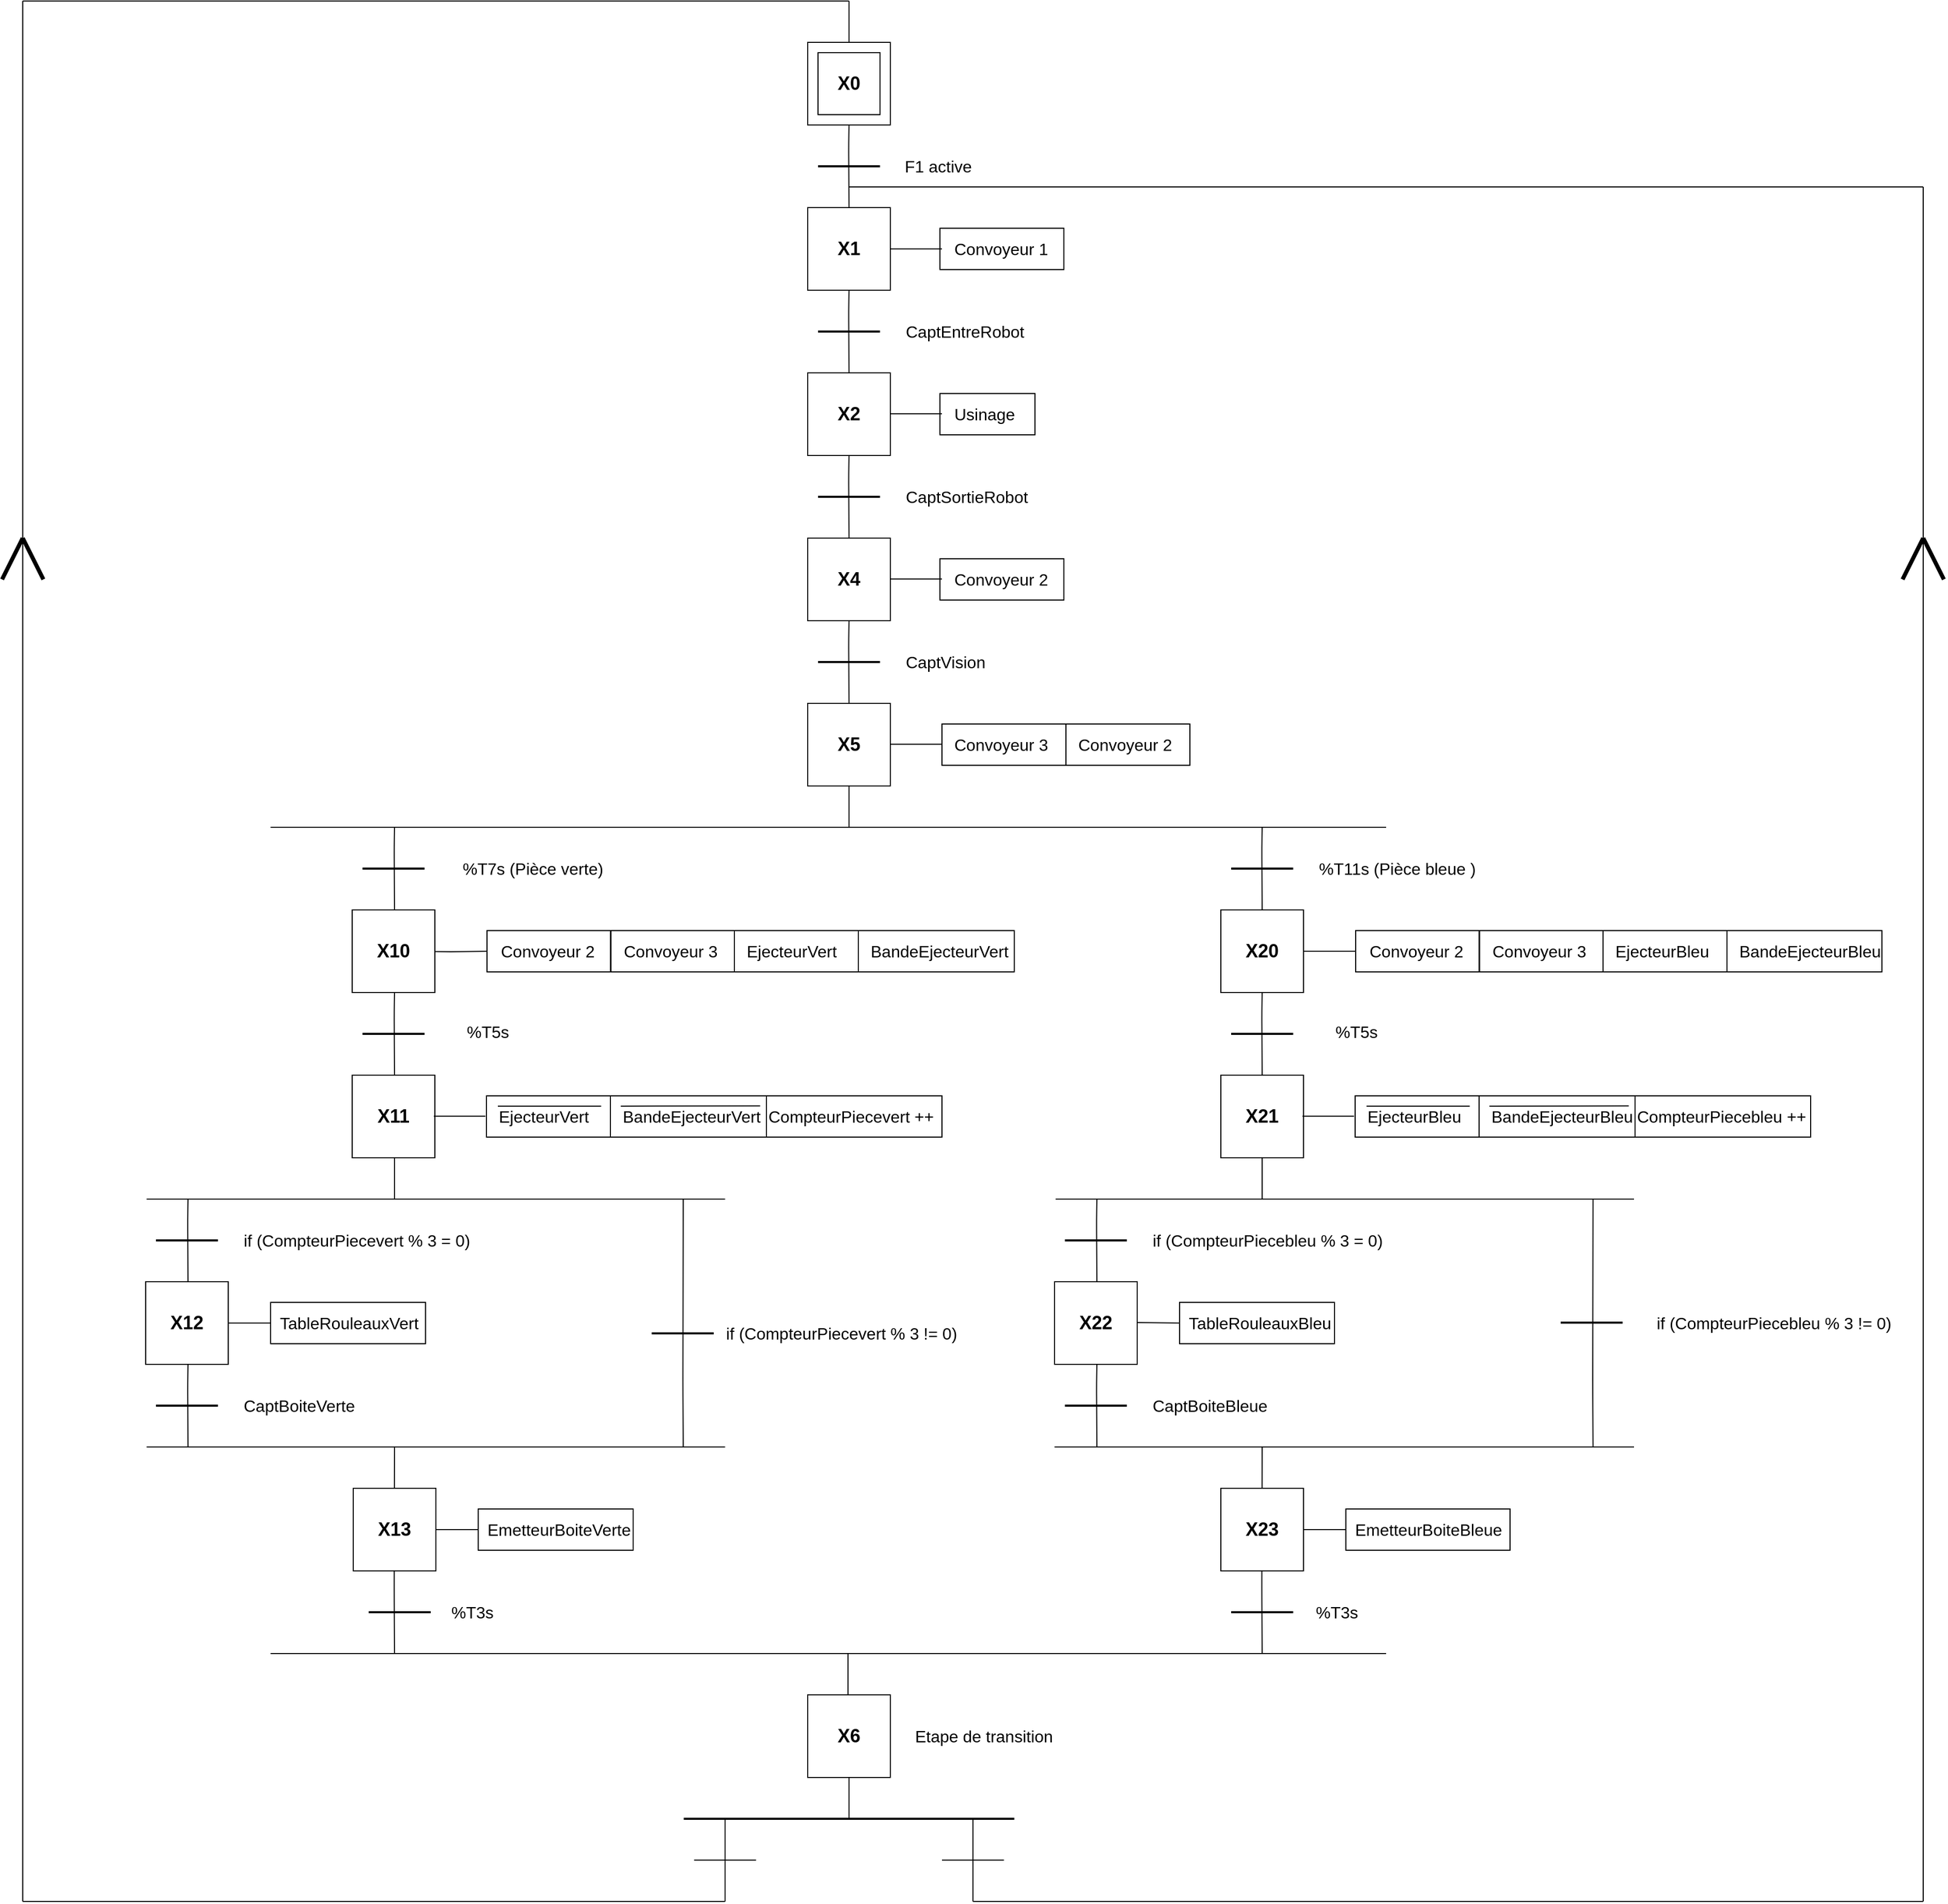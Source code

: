 <mxfile version="12.9.14" type="github">
  <diagram id="Fqww_011EZnbAC1PvDVR" name="Page-1">
    <mxGraphModel dx="4287" dy="2832" grid="1" gridSize="10" guides="1" tooltips="1" connect="1" arrows="1" fold="1" page="1" pageScale="1" pageWidth="827" pageHeight="1169" math="0" shadow="0">
      <root>
        <object label="" id="0">
          <mxCell />
        </object>
        <mxCell id="1" parent="0" />
        <mxCell id="l0feJrEmPDSzG2131Ykb-13" value="" style="edgeStyle=orthogonalEdgeStyle;rounded=0;orthogonalLoop=1;jettySize=auto;html=1;" parent="1" target="pG-HJHoj7xEh51rD5Gyk-65" edge="1">
          <mxGeometry relative="1" as="geometry">
            <mxPoint x="10" y="-40" as="sourcePoint" />
          </mxGeometry>
        </mxCell>
        <mxCell id="uFdm-P2WvE3M775zOYVF-7" value="" style="rounded=0;whiteSpace=wrap;html=1;fillColor=none;gradientColor=none;" parent="1" vertex="1">
          <mxGeometry x="129.0" y="-60" width="120" height="40" as="geometry" />
        </mxCell>
        <mxCell id="pG-HJHoj7xEh51rD5Gyk-8" value="" style="group" parent="1" vertex="1" connectable="0">
          <mxGeometry x="320" y="-920" width="80" height="80" as="geometry" />
        </mxCell>
        <mxCell id="pG-HJHoj7xEh51rD5Gyk-7" value="" style="whiteSpace=wrap;html=1;aspect=fixed;" parent="pG-HJHoj7xEh51rD5Gyk-8" vertex="1">
          <mxGeometry width="80" height="80" as="geometry" />
        </mxCell>
        <mxCell id="pG-HJHoj7xEh51rD5Gyk-1" value="" style="whiteSpace=wrap;html=1;aspect=fixed;" parent="pG-HJHoj7xEh51rD5Gyk-8" vertex="1">
          <mxGeometry x="10" y="10" width="60" height="60" as="geometry" />
        </mxCell>
        <mxCell id="pG-HJHoj7xEh51rD5Gyk-20" value="&lt;font size=&quot;1&quot;&gt;&lt;b style=&quot;font-size: 18px&quot;&gt;X0&lt;/b&gt;&lt;/font&gt;" style="text;html=1;strokeColor=none;fillColor=none;align=center;verticalAlign=middle;whiteSpace=wrap;rounded=0;" parent="pG-HJHoj7xEh51rD5Gyk-8" vertex="1">
          <mxGeometry x="20" y="30" width="40" height="20" as="geometry" />
        </mxCell>
        <mxCell id="pG-HJHoj7xEh51rD5Gyk-9" value="" style="endArrow=none;html=1;entryX=0.5;entryY=1;entryDx=0;entryDy=0;exitX=0.5;exitY=0;exitDx=0;exitDy=0;" parent="1" source="pG-HJHoj7xEh51rD5Gyk-10" target="pG-HJHoj7xEh51rD5Gyk-7" edge="1">
          <mxGeometry width="50" height="50" relative="1" as="geometry">
            <mxPoint x="360" y="-800" as="sourcePoint" />
            <mxPoint x="359.66" y="-840" as="targetPoint" />
            <Array as="points">
              <mxPoint x="359.66" y="-820" />
            </Array>
          </mxGeometry>
        </mxCell>
        <mxCell id="pG-HJHoj7xEh51rD5Gyk-10" value="" style="whiteSpace=wrap;html=1;aspect=fixed;" parent="1" vertex="1">
          <mxGeometry x="320.0" y="-760" width="80" height="80" as="geometry" />
        </mxCell>
        <mxCell id="pG-HJHoj7xEh51rD5Gyk-11" value="" style="endArrow=none;html=1;strokeWidth=2;" parent="1" edge="1">
          <mxGeometry width="50" height="50" relative="1" as="geometry">
            <mxPoint x="330" y="-800" as="sourcePoint" />
            <mxPoint x="390" y="-800" as="targetPoint" />
          </mxGeometry>
        </mxCell>
        <mxCell id="pG-HJHoj7xEh51rD5Gyk-12" value="" style="endArrow=none;html=1;entryX=0.5;entryY=1;entryDx=0;entryDy=0;exitX=0.5;exitY=0;exitDx=0;exitDy=0;" parent="1" source="pG-HJHoj7xEh51rD5Gyk-13" edge="1">
          <mxGeometry width="50" height="50" relative="1" as="geometry">
            <mxPoint x="360" y="-640" as="sourcePoint" />
            <mxPoint x="360" y="-680" as="targetPoint" />
            <Array as="points">
              <mxPoint x="359.66" y="-660" />
            </Array>
          </mxGeometry>
        </mxCell>
        <mxCell id="pG-HJHoj7xEh51rD5Gyk-13" value="" style="whiteSpace=wrap;html=1;aspect=fixed;" parent="1" vertex="1">
          <mxGeometry x="320.0" y="-600" width="80" height="80" as="geometry" />
        </mxCell>
        <mxCell id="pG-HJHoj7xEh51rD5Gyk-14" value="" style="endArrow=none;html=1;strokeWidth=2;" parent="1" edge="1">
          <mxGeometry width="50" height="50" relative="1" as="geometry">
            <mxPoint x="330" y="-640" as="sourcePoint" />
            <mxPoint x="390" y="-640" as="targetPoint" />
          </mxGeometry>
        </mxCell>
        <mxCell id="pG-HJHoj7xEh51rD5Gyk-19" value="&lt;font style=&quot;font-size: 16px&quot;&gt;F1 active&lt;/font&gt;" style="text;html=1;strokeColor=none;fillColor=none;align=left;verticalAlign=middle;whiteSpace=wrap;rounded=0;" parent="1" vertex="1">
          <mxGeometry x="412" y="-810" width="148" height="20" as="geometry" />
        </mxCell>
        <mxCell id="pG-HJHoj7xEh51rD5Gyk-21" value="&lt;font size=&quot;1&quot;&gt;&lt;b style=&quot;font-size: 18px&quot;&gt;X1&lt;/b&gt;&lt;/font&gt;" style="text;html=1;strokeColor=none;fillColor=none;align=center;verticalAlign=middle;whiteSpace=wrap;rounded=0;" parent="1" vertex="1">
          <mxGeometry x="340" y="-730" width="40" height="20" as="geometry" />
        </mxCell>
        <mxCell id="pG-HJHoj7xEh51rD5Gyk-22" value="&lt;font size=&quot;1&quot;&gt;&lt;b style=&quot;font-size: 18px&quot;&gt;X2&lt;/b&gt;&lt;/font&gt;" style="text;html=1;strokeColor=none;fillColor=none;align=center;verticalAlign=middle;whiteSpace=wrap;rounded=0;" parent="1" vertex="1">
          <mxGeometry x="340" y="-570" width="40" height="20" as="geometry" />
        </mxCell>
        <mxCell id="pG-HJHoj7xEh51rD5Gyk-28" value="" style="endArrow=none;html=1;strokeWidth=1;exitX=0.5;exitY=0;exitDx=0;exitDy=0;" parent="1" source="pG-HJHoj7xEh51rD5Gyk-7" edge="1">
          <mxGeometry width="50" height="50" relative="1" as="geometry">
            <mxPoint x="362" y="-930" as="sourcePoint" />
            <mxPoint x="360" y="-960" as="targetPoint" />
          </mxGeometry>
        </mxCell>
        <mxCell id="pG-HJHoj7xEh51rD5Gyk-30" value="" style="endArrow=none;html=1;strokeWidth=1;" parent="1" edge="1">
          <mxGeometry width="50" height="50" relative="1" as="geometry">
            <mxPoint x="-440" y="-960" as="sourcePoint" />
            <mxPoint x="360" y="-960" as="targetPoint" />
          </mxGeometry>
        </mxCell>
        <mxCell id="pG-HJHoj7xEh51rD5Gyk-32" value="&lt;font style=&quot;font-size: 16px&quot;&gt;Convoyeur 1&lt;/font&gt;" style="text;html=1;strokeColor=none;fillColor=none;align=left;verticalAlign=middle;whiteSpace=wrap;rounded=0;" parent="1" vertex="1">
          <mxGeometry x="460" y="-730" width="236" height="20" as="geometry" />
        </mxCell>
        <mxCell id="pG-HJHoj7xEh51rD5Gyk-33" value="" style="endArrow=none;html=1;strokeWidth=1;" parent="1" edge="1">
          <mxGeometry width="50" height="50" relative="1" as="geometry">
            <mxPoint x="400" y="-720" as="sourcePoint" />
            <mxPoint x="450" y="-720" as="targetPoint" />
          </mxGeometry>
        </mxCell>
        <mxCell id="pG-HJHoj7xEh51rD5Gyk-35" value="&lt;font style=&quot;font-size: 16px&quot;&gt;CaptEntreRobot&lt;br&gt;&lt;/font&gt;" style="text;html=1;strokeColor=none;fillColor=none;align=left;verticalAlign=middle;whiteSpace=wrap;rounded=0;" parent="1" vertex="1">
          <mxGeometry x="413" y="-650" width="236" height="20" as="geometry" />
        </mxCell>
        <mxCell id="pG-HJHoj7xEh51rD5Gyk-36" value="" style="endArrow=none;html=1;strokeWidth=1;" parent="1" edge="1">
          <mxGeometry width="50" height="50" relative="1" as="geometry">
            <mxPoint x="400" y="-560.34" as="sourcePoint" />
            <mxPoint x="450" y="-560.34" as="targetPoint" />
          </mxGeometry>
        </mxCell>
        <mxCell id="pG-HJHoj7xEh51rD5Gyk-37" value="&lt;font style=&quot;font-size: 16px&quot;&gt;Usinage&lt;/font&gt;" style="text;html=1;strokeColor=none;fillColor=none;align=left;verticalAlign=middle;whiteSpace=wrap;rounded=0;" parent="1" vertex="1">
          <mxGeometry x="460" y="-570" width="80" height="20" as="geometry" />
        </mxCell>
        <mxCell id="pG-HJHoj7xEh51rD5Gyk-39" value="" style="endArrow=none;html=1;entryX=0.5;entryY=1;entryDx=0;entryDy=0;exitX=0.5;exitY=0;exitDx=0;exitDy=0;" parent="1" source="pG-HJHoj7xEh51rD5Gyk-40" edge="1">
          <mxGeometry width="50" height="50" relative="1" as="geometry">
            <mxPoint x="360" y="-480" as="sourcePoint" />
            <mxPoint x="360" y="-520.0" as="targetPoint" />
            <Array as="points">
              <mxPoint x="359.66" y="-500" />
            </Array>
          </mxGeometry>
        </mxCell>
        <mxCell id="pG-HJHoj7xEh51rD5Gyk-40" value="" style="whiteSpace=wrap;html=1;aspect=fixed;" parent="1" vertex="1">
          <mxGeometry x="320.0" y="-440" width="80" height="80" as="geometry" />
        </mxCell>
        <mxCell id="pG-HJHoj7xEh51rD5Gyk-41" value="" style="endArrow=none;html=1;strokeWidth=2;" parent="1" edge="1">
          <mxGeometry width="50" height="50" relative="1" as="geometry">
            <mxPoint x="330" y="-480.0" as="sourcePoint" />
            <mxPoint x="390" y="-480.0" as="targetPoint" />
          </mxGeometry>
        </mxCell>
        <mxCell id="pG-HJHoj7xEh51rD5Gyk-42" value="&lt;font size=&quot;1&quot;&gt;&lt;b style=&quot;font-size: 18px&quot;&gt;X4&lt;/b&gt;&lt;/font&gt;" style="text;html=1;strokeColor=none;fillColor=none;align=center;verticalAlign=middle;whiteSpace=wrap;rounded=0;" parent="1" vertex="1">
          <mxGeometry x="340" y="-410" width="40" height="20" as="geometry" />
        </mxCell>
        <mxCell id="pG-HJHoj7xEh51rD5Gyk-43" value="&lt;font style=&quot;font-size: 16px&quot;&gt;CaptSortieRobot&lt;br&gt;&lt;/font&gt;" style="text;html=1;strokeColor=none;fillColor=none;align=left;verticalAlign=middle;whiteSpace=wrap;rounded=0;" parent="1" vertex="1">
          <mxGeometry x="413" y="-490" width="236" height="20" as="geometry" />
        </mxCell>
        <mxCell id="pG-HJHoj7xEh51rD5Gyk-44" value="" style="endArrow=none;html=1;strokeWidth=1;" parent="1" edge="1">
          <mxGeometry width="50" height="50" relative="1" as="geometry">
            <mxPoint x="400" y="-400.34" as="sourcePoint" />
            <mxPoint x="450" y="-400.34" as="targetPoint" />
          </mxGeometry>
        </mxCell>
        <mxCell id="pG-HJHoj7xEh51rD5Gyk-45" value="&lt;font style=&quot;font-size: 16px&quot;&gt;Convoyeur 2&lt;/font&gt;" style="text;html=1;strokeColor=none;fillColor=none;align=left;verticalAlign=middle;whiteSpace=wrap;rounded=0;" parent="1" vertex="1">
          <mxGeometry x="460" y="-410" width="110" height="20" as="geometry" />
        </mxCell>
        <mxCell id="pG-HJHoj7xEh51rD5Gyk-56" value="" style="endArrow=none;html=1;strokeWidth=1;entryX=0.5;entryY=1;entryDx=0;entryDy=0;" parent="1" target="pG-HJHoj7xEh51rD5Gyk-47" edge="1">
          <mxGeometry width="50" height="50" relative="1" as="geometry">
            <mxPoint x="360" y="-160" as="sourcePoint" />
            <mxPoint x="370" y="-180" as="targetPoint" />
          </mxGeometry>
        </mxCell>
        <mxCell id="pG-HJHoj7xEh51rD5Gyk-58" value="" style="endArrow=none;html=1;strokeWidth=1;" parent="1" edge="1">
          <mxGeometry width="50" height="50" relative="1" as="geometry">
            <mxPoint x="-200" y="-160" as="sourcePoint" />
            <mxPoint x="880" y="-160" as="targetPoint" />
          </mxGeometry>
        </mxCell>
        <mxCell id="pG-HJHoj7xEh51rD5Gyk-59" value="" style="endArrow=none;html=1;entryX=0.5;entryY=1;entryDx=0;entryDy=0;exitX=0.5;exitY=0;exitDx=0;exitDy=0;" parent="1" edge="1">
          <mxGeometry width="50" height="50" relative="1" as="geometry">
            <mxPoint x="-80" y="-80" as="sourcePoint" />
            <mxPoint x="-80" y="-160" as="targetPoint" />
            <Array as="points">
              <mxPoint x="-80.34" y="-140" />
            </Array>
          </mxGeometry>
        </mxCell>
        <mxCell id="pG-HJHoj7xEh51rD5Gyk-60" value="" style="whiteSpace=wrap;html=1;aspect=fixed;" parent="1" vertex="1">
          <mxGeometry x="-121.0" y="-80" width="80" height="80" as="geometry" />
        </mxCell>
        <mxCell id="pG-HJHoj7xEh51rD5Gyk-61" value="" style="endArrow=none;html=1;strokeWidth=2;" parent="1" edge="1">
          <mxGeometry width="50" height="50" relative="1" as="geometry">
            <mxPoint x="-111" y="-120" as="sourcePoint" />
            <mxPoint x="-51" y="-120" as="targetPoint" />
          </mxGeometry>
        </mxCell>
        <mxCell id="pG-HJHoj7xEh51rD5Gyk-62" value="" style="endArrow=none;html=1;entryX=0.5;entryY=1;entryDx=0;entryDy=0;exitX=0.5;exitY=0;exitDx=0;exitDy=0;" parent="1" edge="1">
          <mxGeometry width="50" height="50" relative="1" as="geometry">
            <mxPoint x="-80" y="80" as="sourcePoint" />
            <mxPoint x="-80" as="targetPoint" />
            <Array as="points">
              <mxPoint x="-80.34" y="20" />
            </Array>
          </mxGeometry>
        </mxCell>
        <mxCell id="pG-HJHoj7xEh51rD5Gyk-63" value="" style="whiteSpace=wrap;html=1;aspect=fixed;" parent="1" vertex="1">
          <mxGeometry x="-121.0" y="80" width="80" height="80" as="geometry" />
        </mxCell>
        <mxCell id="pG-HJHoj7xEh51rD5Gyk-64" value="" style="endArrow=none;html=1;strokeWidth=2;" parent="1" edge="1">
          <mxGeometry width="50" height="50" relative="1" as="geometry">
            <mxPoint x="-111" y="40" as="sourcePoint" />
            <mxPoint x="-51" y="40" as="targetPoint" />
          </mxGeometry>
        </mxCell>
        <mxCell id="pG-HJHoj7xEh51rD5Gyk-65" value="&lt;font size=&quot;1&quot;&gt;&lt;b style=&quot;font-size: 18px&quot;&gt;X10&lt;/b&gt;&lt;/font&gt;" style="text;html=1;strokeColor=none;fillColor=none;align=center;verticalAlign=middle;whiteSpace=wrap;rounded=0;" parent="1" vertex="1">
          <mxGeometry x="-101" y="-50" width="40" height="20" as="geometry" />
        </mxCell>
        <mxCell id="pG-HJHoj7xEh51rD5Gyk-66" value="&lt;font size=&quot;1&quot;&gt;&lt;b style=&quot;font-size: 18px&quot;&gt;X11&lt;/b&gt;&lt;/font&gt;" style="text;html=1;strokeColor=none;fillColor=none;align=center;verticalAlign=middle;whiteSpace=wrap;rounded=0;" parent="1" vertex="1">
          <mxGeometry x="-101" y="110" width="40" height="20" as="geometry" />
        </mxCell>
        <mxCell id="pG-HJHoj7xEh51rD5Gyk-67" value="&lt;span style=&quot;font-size: 16px&quot;&gt;%T7s (Pièce verte)&lt;/span&gt;" style="text;html=1;strokeColor=none;fillColor=none;align=left;verticalAlign=middle;whiteSpace=wrap;rounded=0;" parent="1" vertex="1">
          <mxGeometry x="-16" y="-130" width="205" height="20" as="geometry" />
        </mxCell>
        <mxCell id="pG-HJHoj7xEh51rD5Gyk-70" value="" style="endArrow=none;html=1;entryX=0.5;entryY=1;entryDx=0;entryDy=0;exitX=0.5;exitY=0;exitDx=0;exitDy=0;" parent="1" source="pG-HJHoj7xEh51rD5Gyk-71" edge="1">
          <mxGeometry width="50" height="50" relative="1" as="geometry">
            <mxPoint x="760" y="-120" as="sourcePoint" />
            <mxPoint x="760" y="-160" as="targetPoint" />
            <Array as="points">
              <mxPoint x="759.66" y="-140" />
            </Array>
          </mxGeometry>
        </mxCell>
        <mxCell id="pG-HJHoj7xEh51rD5Gyk-71" value="" style="whiteSpace=wrap;html=1;aspect=fixed;" parent="1" vertex="1">
          <mxGeometry x="720.0" y="-80" width="80" height="80" as="geometry" />
        </mxCell>
        <mxCell id="pG-HJHoj7xEh51rD5Gyk-72" value="" style="endArrow=none;html=1;strokeWidth=2;" parent="1" edge="1">
          <mxGeometry width="50" height="50" relative="1" as="geometry">
            <mxPoint x="730" y="-120" as="sourcePoint" />
            <mxPoint x="790" y="-120" as="targetPoint" />
          </mxGeometry>
        </mxCell>
        <mxCell id="pG-HJHoj7xEh51rD5Gyk-73" value="" style="endArrow=none;html=1;entryX=0.5;entryY=1;entryDx=0;entryDy=0;exitX=0.5;exitY=0;exitDx=0;exitDy=0;" parent="1" source="pG-HJHoj7xEh51rD5Gyk-74" edge="1">
          <mxGeometry width="50" height="50" relative="1" as="geometry">
            <mxPoint x="760" y="40" as="sourcePoint" />
            <mxPoint x="760" as="targetPoint" />
            <Array as="points">
              <mxPoint x="759.66" y="20" />
            </Array>
          </mxGeometry>
        </mxCell>
        <mxCell id="pG-HJHoj7xEh51rD5Gyk-74" value="" style="whiteSpace=wrap;html=1;aspect=fixed;" parent="1" vertex="1">
          <mxGeometry x="720.0" y="80" width="80" height="80" as="geometry" />
        </mxCell>
        <mxCell id="pG-HJHoj7xEh51rD5Gyk-75" value="" style="endArrow=none;html=1;strokeWidth=2;" parent="1" edge="1">
          <mxGeometry width="50" height="50" relative="1" as="geometry">
            <mxPoint x="730" y="40" as="sourcePoint" />
            <mxPoint x="790" y="40" as="targetPoint" />
          </mxGeometry>
        </mxCell>
        <mxCell id="pG-HJHoj7xEh51rD5Gyk-76" value="&lt;font size=&quot;1&quot;&gt;&lt;b style=&quot;font-size: 18px&quot;&gt;X20&lt;/b&gt;&lt;/font&gt;" style="text;html=1;strokeColor=none;fillColor=none;align=center;verticalAlign=middle;whiteSpace=wrap;rounded=0;" parent="1" vertex="1">
          <mxGeometry x="740" y="-50" width="40" height="20" as="geometry" />
        </mxCell>
        <mxCell id="pG-HJHoj7xEh51rD5Gyk-77" value="&lt;font size=&quot;1&quot;&gt;&lt;b style=&quot;font-size: 18px&quot;&gt;X21&lt;/b&gt;&lt;/font&gt;" style="text;html=1;strokeColor=none;fillColor=none;align=center;verticalAlign=middle;whiteSpace=wrap;rounded=0;" parent="1" vertex="1">
          <mxGeometry x="740" y="110" width="40" height="20" as="geometry" />
        </mxCell>
        <mxCell id="pG-HJHoj7xEh51rD5Gyk-78" value="&lt;font style=&quot;font-size: 16px&quot;&gt;%T11s (Pièce bleue )&lt;br&gt;&lt;/font&gt;" style="text;html=1;strokeColor=none;fillColor=none;align=left;verticalAlign=middle;whiteSpace=wrap;rounded=0;" parent="1" vertex="1">
          <mxGeometry x="813" y="-130" width="236" height="20" as="geometry" />
        </mxCell>
        <mxCell id="pG-HJHoj7xEh51rD5Gyk-81" value="" style="endArrow=none;html=1;strokeWidth=1;" parent="1" edge="1">
          <mxGeometry width="50" height="50" relative="1" as="geometry">
            <mxPoint x="-440" y="880" as="sourcePoint" />
            <mxPoint x="-440" y="-960" as="targetPoint" />
          </mxGeometry>
        </mxCell>
        <mxCell id="pG-HJHoj7xEh51rD5Gyk-82" value="" style="endArrow=none;html=1;strokeWidth=4;" parent="1" edge="1">
          <mxGeometry width="50" height="50" relative="1" as="geometry">
            <mxPoint x="-460" y="-400" as="sourcePoint" />
            <mxPoint x="-440" y="-440" as="targetPoint" />
          </mxGeometry>
        </mxCell>
        <mxCell id="pG-HJHoj7xEh51rD5Gyk-83" value="" style="endArrow=none;html=1;strokeWidth=4;" parent="1" edge="1">
          <mxGeometry width="50" height="50" relative="1" as="geometry">
            <mxPoint x="-420" y="-400" as="sourcePoint" />
            <mxPoint x="-440" y="-440" as="targetPoint" />
          </mxGeometry>
        </mxCell>
        <mxCell id="uFdm-P2WvE3M775zOYVF-3" value="" style="rounded=0;whiteSpace=wrap;html=1;fillColor=none;gradientColor=none;" parent="1" vertex="1">
          <mxGeometry x="448.0" y="-420" width="120" height="40" as="geometry" />
        </mxCell>
        <mxCell id="uFdm-P2WvE3M775zOYVF-4" value="" style="rounded=0;whiteSpace=wrap;html=1;fillColor=none;gradientColor=none;" parent="1" vertex="1">
          <mxGeometry x="448" y="-580" width="92" height="40" as="geometry" />
        </mxCell>
        <mxCell id="uFdm-P2WvE3M775zOYVF-5" value="" style="rounded=0;whiteSpace=wrap;html=1;fillColor=none;gradientColor=none;" parent="1" vertex="1">
          <mxGeometry x="448.0" y="-740" width="120" height="40" as="geometry" />
        </mxCell>
        <mxCell id="uFdm-P2WvE3M775zOYVF-6" value="&lt;font style=&quot;font-size: 16px&quot;&gt;Convoyeur 3&lt;/font&gt;" style="text;html=1;strokeColor=none;fillColor=none;align=left;verticalAlign=middle;whiteSpace=wrap;rounded=0;" parent="1" vertex="1">
          <mxGeometry x="140" y="-50" width="100" height="20" as="geometry" />
        </mxCell>
        <mxCell id="uFdm-P2WvE3M775zOYVF-8" value="" style="rounded=0;whiteSpace=wrap;html=1;fillColor=none;gradientColor=none;" parent="1" vertex="1">
          <mxGeometry x="249" y="-60" width="120" height="40" as="geometry" />
        </mxCell>
        <mxCell id="uFdm-P2WvE3M775zOYVF-9" value="" style="endArrow=none;html=1;strokeWidth=1;entryX=0.5;entryY=1;entryDx=0;entryDy=0;" parent="1" edge="1">
          <mxGeometry width="50" height="50" relative="1" as="geometry">
            <mxPoint x="-80" y="200" as="sourcePoint" />
            <mxPoint x="-80" y="160" as="targetPoint" />
          </mxGeometry>
        </mxCell>
        <mxCell id="uFdm-P2WvE3M775zOYVF-13" value="" style="endArrow=none;html=1;strokeWidth=1;" parent="1" edge="1">
          <mxGeometry width="50" height="50" relative="1" as="geometry">
            <mxPoint x="-320" y="200" as="sourcePoint" />
            <mxPoint x="240" y="200" as="targetPoint" />
          </mxGeometry>
        </mxCell>
        <mxCell id="uFdm-P2WvE3M775zOYVF-15" value="" style="endArrow=none;html=1;entryX=0.5;entryY=1;entryDx=0;entryDy=0;exitX=0.5;exitY=0;exitDx=0;exitDy=0;" parent="1" edge="1">
          <mxGeometry width="50" height="50" relative="1" as="geometry">
            <mxPoint x="-280.0" y="280" as="sourcePoint" />
            <mxPoint x="-280.0" y="200" as="targetPoint" />
            <Array as="points">
              <mxPoint x="-280.34" y="220" />
            </Array>
          </mxGeometry>
        </mxCell>
        <mxCell id="uFdm-P2WvE3M775zOYVF-16" value="" style="whiteSpace=wrap;html=1;aspect=fixed;" parent="1" vertex="1">
          <mxGeometry x="-321.0" y="280" width="80" height="80" as="geometry" />
        </mxCell>
        <mxCell id="uFdm-P2WvE3M775zOYVF-17" value="" style="endArrow=none;html=1;strokeWidth=2;" parent="1" edge="1">
          <mxGeometry width="50" height="50" relative="1" as="geometry">
            <mxPoint x="-311" y="240" as="sourcePoint" />
            <mxPoint x="-251" y="240" as="targetPoint" />
          </mxGeometry>
        </mxCell>
        <mxCell id="uFdm-P2WvE3M775zOYVF-18" value="" style="endArrow=none;html=1;entryX=0.5;entryY=1;entryDx=0;entryDy=0;exitX=0.5;exitY=0;exitDx=0;exitDy=0;" parent="1" edge="1">
          <mxGeometry width="50" height="50" relative="1" as="geometry">
            <mxPoint x="-280.0" y="440" as="sourcePoint" />
            <mxPoint x="-280.0" y="360" as="targetPoint" />
            <Array as="points">
              <mxPoint x="-280.34" y="380" />
            </Array>
          </mxGeometry>
        </mxCell>
        <mxCell id="uFdm-P2WvE3M775zOYVF-19" value="" style="endArrow=none;html=1;strokeWidth=2;" parent="1" edge="1">
          <mxGeometry width="50" height="50" relative="1" as="geometry">
            <mxPoint x="-311" y="400" as="sourcePoint" />
            <mxPoint x="-251" y="400" as="targetPoint" />
          </mxGeometry>
        </mxCell>
        <mxCell id="uFdm-P2WvE3M775zOYVF-20" value="&lt;font size=&quot;1&quot;&gt;&lt;b style=&quot;font-size: 18px&quot;&gt;X12&lt;/b&gt;&lt;/font&gt;" style="text;html=1;strokeColor=none;fillColor=none;align=center;verticalAlign=middle;whiteSpace=wrap;rounded=0;" parent="1" vertex="1">
          <mxGeometry x="-301" y="310" width="40" height="20" as="geometry" />
        </mxCell>
        <mxCell id="uFdm-P2WvE3M775zOYVF-21" value="&lt;span style=&quot;font-family: monospace ; font-size: 0px&quot;&gt;%3CmxGraphModel%3E%3Croot%3E%3CmxCell%20id%3D%220%22%2F%3E%3CmxCell%20id%3D%221%22%20parent%3D%220%22%2F%3E%3CmxCell%20id%3D%222%22%20value%3D%22%26lt%3Bspan%20style%3D%26quot%3Bfont-size%3A%2016px%26quot%3B%26gt%3BCompteurPiecevert%20%2B%2B%26lt%3B%2Fspan%26gt%3B%22%20style%3D%22text%3Bhtml%3D1%3BstrokeColor%3Dnone%3BfillColor%3Dnone%3Balign%3Dleft%3BverticalAlign%3Dmiddle%3BwhiteSpace%3Dwrap%3Brounded%3D0%3B%22%20vertex%3D%221%22%20parent%3D%221%22%3E%3CmxGeometry%20x%3D%22-10%22%20y%3D%22310%22%20width%3D%22170%22%20height%3D%2220%22%20as%3D%22geometry%22%2F%3E%3C%2FmxCell%3E%3C%2Froot%3E%3C%2FmxGraphModel%3E&lt;/span&gt;" style="text;html=1;strokeColor=none;fillColor=none;align=left;verticalAlign=middle;whiteSpace=wrap;rounded=0;" parent="1" vertex="1">
          <mxGeometry x="-228" y="230" width="188" height="20" as="geometry" />
        </mxCell>
        <mxCell id="uFdm-P2WvE3M775zOYVF-22" value="&lt;font style=&quot;font-size: 16px&quot;&gt;CaptBoiteVerte&lt;br&gt;&lt;/font&gt;" style="text;html=1;strokeColor=none;fillColor=none;align=left;verticalAlign=middle;whiteSpace=wrap;rounded=0;" parent="1" vertex="1">
          <mxGeometry x="-228" y="390" width="128" height="20" as="geometry" />
        </mxCell>
        <mxCell id="uFdm-P2WvE3M775zOYVF-26" value="" style="endArrow=none;html=1;exitX=0.5;exitY=0;exitDx=0;exitDy=0;" parent="1" edge="1">
          <mxGeometry width="50" height="50" relative="1" as="geometry">
            <mxPoint x="199.5" y="440" as="sourcePoint" />
            <mxPoint x="199.5" y="200" as="targetPoint" />
            <Array as="points">
              <mxPoint x="199.16" y="380" />
            </Array>
          </mxGeometry>
        </mxCell>
        <mxCell id="uFdm-P2WvE3M775zOYVF-31" value="" style="endArrow=none;html=1;strokeWidth=1;" parent="1" edge="1">
          <mxGeometry width="50" height="50" relative="1" as="geometry">
            <mxPoint x="-320" y="440" as="sourcePoint" />
            <mxPoint x="240" y="440" as="targetPoint" />
          </mxGeometry>
        </mxCell>
        <mxCell id="uFdm-P2WvE3M775zOYVF-39" value="" style="endArrow=none;html=1;exitX=0.5;exitY=0;exitDx=0;exitDy=0;" parent="1" edge="1">
          <mxGeometry width="50" height="50" relative="1" as="geometry">
            <mxPoint x="-80" y="640" as="sourcePoint" />
            <mxPoint x="-80" y="440" as="targetPoint" />
            <Array as="points">
              <mxPoint x="-80.34" y="580" />
            </Array>
          </mxGeometry>
        </mxCell>
        <mxCell id="uFdm-P2WvE3M775zOYVF-46" value="" style="endArrow=none;html=1;strokeWidth=1;" parent="1" edge="1">
          <mxGeometry width="50" height="50" relative="1" as="geometry">
            <mxPoint x="-200" y="640" as="sourcePoint" />
            <mxPoint x="880" y="640" as="targetPoint" />
          </mxGeometry>
        </mxCell>
        <mxCell id="uFdm-P2WvE3M775zOYVF-48" value="" style="endArrow=none;html=1;strokeWidth=1;entryX=0.5;entryY=1;entryDx=0;entryDy=0;" parent="1" edge="1">
          <mxGeometry width="50" height="50" relative="1" as="geometry">
            <mxPoint x="359" y="680" as="sourcePoint" />
            <mxPoint x="359" y="640" as="targetPoint" />
          </mxGeometry>
        </mxCell>
        <mxCell id="uFdm-P2WvE3M775zOYVF-52" value="" style="endArrow=none;html=1;strokeWidth=1;entryX=0.5;entryY=1;entryDx=0;entryDy=0;" parent="1" edge="1">
          <mxGeometry width="50" height="50" relative="1" as="geometry">
            <mxPoint x="760" y="200" as="sourcePoint" />
            <mxPoint x="760" y="160" as="targetPoint" />
          </mxGeometry>
        </mxCell>
        <mxCell id="uFdm-P2WvE3M775zOYVF-53" value="" style="endArrow=none;html=1;strokeWidth=1;" parent="1" edge="1">
          <mxGeometry width="50" height="50" relative="1" as="geometry">
            <mxPoint x="560" y="200" as="sourcePoint" />
            <mxPoint x="1120" y="200" as="targetPoint" />
          </mxGeometry>
        </mxCell>
        <mxCell id="uFdm-P2WvE3M775zOYVF-54" value="" style="endArrow=none;html=1;entryX=0.5;entryY=1;entryDx=0;entryDy=0;exitX=0.5;exitY=0;exitDx=0;exitDy=0;" parent="1" edge="1">
          <mxGeometry width="50" height="50" relative="1" as="geometry">
            <mxPoint x="600" y="280" as="sourcePoint" />
            <mxPoint x="600" y="200" as="targetPoint" />
            <Array as="points">
              <mxPoint x="599.66" y="220" />
            </Array>
          </mxGeometry>
        </mxCell>
        <mxCell id="uFdm-P2WvE3M775zOYVF-55" value="" style="whiteSpace=wrap;html=1;aspect=fixed;" parent="1" vertex="1">
          <mxGeometry x="559.0" y="280" width="80" height="80" as="geometry" />
        </mxCell>
        <mxCell id="uFdm-P2WvE3M775zOYVF-56" value="" style="endArrow=none;html=1;strokeWidth=2;" parent="1" edge="1">
          <mxGeometry width="50" height="50" relative="1" as="geometry">
            <mxPoint x="569" y="240" as="sourcePoint" />
            <mxPoint x="629" y="240" as="targetPoint" />
          </mxGeometry>
        </mxCell>
        <mxCell id="uFdm-P2WvE3M775zOYVF-57" value="" style="endArrow=none;html=1;entryX=0.5;entryY=1;entryDx=0;entryDy=0;exitX=0.5;exitY=0;exitDx=0;exitDy=0;" parent="1" edge="1">
          <mxGeometry width="50" height="50" relative="1" as="geometry">
            <mxPoint x="600" y="440" as="sourcePoint" />
            <mxPoint x="600" y="360" as="targetPoint" />
            <Array as="points">
              <mxPoint x="599.66" y="380" />
            </Array>
          </mxGeometry>
        </mxCell>
        <mxCell id="uFdm-P2WvE3M775zOYVF-58" value="" style="endArrow=none;html=1;strokeWidth=2;" parent="1" edge="1">
          <mxGeometry width="50" height="50" relative="1" as="geometry">
            <mxPoint x="569" y="400" as="sourcePoint" />
            <mxPoint x="629" y="400" as="targetPoint" />
          </mxGeometry>
        </mxCell>
        <mxCell id="uFdm-P2WvE3M775zOYVF-59" value="&lt;font size=&quot;1&quot;&gt;&lt;b style=&quot;font-size: 18px&quot;&gt;X22&lt;/b&gt;&lt;/font&gt;" style="text;html=1;strokeColor=none;fillColor=none;align=center;verticalAlign=middle;whiteSpace=wrap;rounded=0;" parent="1" vertex="1">
          <mxGeometry x="579" y="310" width="40" height="20" as="geometry" />
        </mxCell>
        <mxCell id="uFdm-P2WvE3M775zOYVF-65" value="" style="endArrow=none;html=1;exitX=0.5;exitY=0;exitDx=0;exitDy=0;" parent="1" edge="1">
          <mxGeometry width="50" height="50" relative="1" as="geometry">
            <mxPoint x="1080.34" y="440" as="sourcePoint" />
            <mxPoint x="1080.34" y="200" as="targetPoint" />
            <Array as="points">
              <mxPoint x="1080" y="380" />
            </Array>
          </mxGeometry>
        </mxCell>
        <mxCell id="uFdm-P2WvE3M775zOYVF-66" value="" style="endArrow=none;html=1;strokeWidth=2;" parent="1" edge="1">
          <mxGeometry width="50" height="50" relative="1" as="geometry">
            <mxPoint x="1049" y="319.58" as="sourcePoint" />
            <mxPoint x="1109" y="319.58" as="targetPoint" />
          </mxGeometry>
        </mxCell>
        <mxCell id="uFdm-P2WvE3M775zOYVF-70" value="" style="endArrow=none;html=1;strokeWidth=1;" parent="1" edge="1">
          <mxGeometry width="50" height="50" relative="1" as="geometry">
            <mxPoint x="559" y="440" as="sourcePoint" />
            <mxPoint x="1120" y="440" as="targetPoint" />
          </mxGeometry>
        </mxCell>
        <mxCell id="uFdm-P2WvE3M775zOYVF-72" value="" style="endArrow=none;html=1;exitX=0.5;exitY=0;exitDx=0;exitDy=0;" parent="1" edge="1">
          <mxGeometry width="50" height="50" relative="1" as="geometry">
            <mxPoint x="760" y="640" as="sourcePoint" />
            <mxPoint x="760" y="440" as="targetPoint" />
            <Array as="points">
              <mxPoint x="759.66" y="580" />
            </Array>
          </mxGeometry>
        </mxCell>
        <mxCell id="uFdm-P2WvE3M775zOYVF-75" value="&lt;font style=&quot;font-size: 16px&quot;&gt;&lt;br&gt;&lt;/font&gt;" style="text;html=1;strokeColor=none;fillColor=none;align=left;verticalAlign=middle;whiteSpace=wrap;rounded=0;" parent="1" vertex="1">
          <mxGeometry x="773" y="590" width="106" height="20" as="geometry" />
        </mxCell>
        <mxCell id="Xxqxk4Q40JCaoxF1TCv4-9" value="&lt;font style=&quot;font-size: 16px&quot;&gt;EjecteurVert&lt;/font&gt;" style="text;html=1;strokeColor=none;fillColor=none;align=left;verticalAlign=middle;whiteSpace=wrap;rounded=0;" parent="1" vertex="1">
          <mxGeometry x="259" y="-50" width="100" height="20" as="geometry" />
        </mxCell>
        <mxCell id="Xxqxk4Q40JCaoxF1TCv4-20" value="" style="rounded=0;whiteSpace=wrap;html=1;fillColor=none;gradientColor=none;" parent="1" vertex="1">
          <mxGeometry x="-200" y="300" width="150" height="40" as="geometry" />
        </mxCell>
        <mxCell id="Xxqxk4Q40JCaoxF1TCv4-21" value="&lt;font style=&quot;font-size: 16px&quot;&gt;TableRouleauxVert&lt;/font&gt;" style="text;html=1;strokeColor=none;fillColor=none;align=left;verticalAlign=middle;whiteSpace=wrap;rounded=0;" parent="1" vertex="1">
          <mxGeometry x="-193" y="310" width="140" height="20" as="geometry" />
        </mxCell>
        <mxCell id="Xxqxk4Q40JCaoxF1TCv4-22" value="" style="endArrow=none;html=1;strokeWidth=1;entryX=0;entryY=0.5;entryDx=0;entryDy=0;exitX=1;exitY=0.5;exitDx=0;exitDy=0;" parent="1" source="uFdm-P2WvE3M775zOYVF-16" target="Xxqxk4Q40JCaoxF1TCv4-20" edge="1">
          <mxGeometry width="50" height="50" relative="1" as="geometry">
            <mxPoint x="-241" y="319.5" as="sourcePoint" />
            <mxPoint x="-200" y="319" as="targetPoint" />
          </mxGeometry>
        </mxCell>
        <mxCell id="Xxqxk4Q40JCaoxF1TCv4-41" value="" style="endArrow=none;html=1;strokeWidth=1;entryX=0;entryY=0.5;entryDx=0;entryDy=0;" parent="1" edge="1">
          <mxGeometry width="50" height="50" relative="1" as="geometry">
            <mxPoint x="639" y="319.5" as="sourcePoint" />
            <mxPoint x="680" y="320" as="targetPoint" />
          </mxGeometry>
        </mxCell>
        <mxCell id="Xxqxk4Q40JCaoxF1TCv4-51" value="" style="whiteSpace=wrap;html=1;aspect=fixed;" parent="1" vertex="1">
          <mxGeometry x="-120" y="480" width="80" height="80" as="geometry" />
        </mxCell>
        <mxCell id="Xxqxk4Q40JCaoxF1TCv4-52" value="&lt;font size=&quot;1&quot;&gt;&lt;b style=&quot;font-size: 18px&quot;&gt;X13&lt;/b&gt;&lt;/font&gt;" style="text;html=1;strokeColor=none;fillColor=none;align=center;verticalAlign=middle;whiteSpace=wrap;rounded=0;" parent="1" vertex="1">
          <mxGeometry x="-100" y="510" width="40" height="20" as="geometry" />
        </mxCell>
        <mxCell id="Xxqxk4Q40JCaoxF1TCv4-53" value="" style="rounded=0;whiteSpace=wrap;html=1;fillColor=none;gradientColor=none;" parent="1" vertex="1">
          <mxGeometry x="1" y="500" width="150" height="40" as="geometry" />
        </mxCell>
        <mxCell id="Xxqxk4Q40JCaoxF1TCv4-54" value="&lt;font style=&quot;font-size: 16px&quot;&gt;EmetteurBoiteVerte&lt;/font&gt;" style="text;html=1;strokeColor=none;fillColor=none;align=left;verticalAlign=middle;whiteSpace=wrap;rounded=0;" parent="1" vertex="1">
          <mxGeometry x="8" y="510" width="140" height="20" as="geometry" />
        </mxCell>
        <mxCell id="Xxqxk4Q40JCaoxF1TCv4-55" value="" style="endArrow=none;html=1;strokeWidth=1;entryX=0;entryY=0.5;entryDx=0;entryDy=0;exitX=1;exitY=0.5;exitDx=0;exitDy=0;" parent="1" source="Xxqxk4Q40JCaoxF1TCv4-51" target="Xxqxk4Q40JCaoxF1TCv4-53" edge="1">
          <mxGeometry width="50" height="50" relative="1" as="geometry">
            <mxPoint x="-40" y="519.5" as="sourcePoint" />
            <mxPoint x="1" y="519" as="targetPoint" />
          </mxGeometry>
        </mxCell>
        <mxCell id="Xxqxk4Q40JCaoxF1TCv4-58" value="" style="endArrow=none;html=1;strokeWidth=2;" parent="1" edge="1">
          <mxGeometry width="50" height="50" relative="1" as="geometry">
            <mxPoint x="-105" y="600.0" as="sourcePoint" />
            <mxPoint x="-45" y="600.0" as="targetPoint" />
          </mxGeometry>
        </mxCell>
        <mxCell id="Xxqxk4Q40JCaoxF1TCv4-59" value="&lt;font style=&quot;font-size: 16px&quot;&gt;%T3s&lt;br&gt;&lt;/font&gt;" style="text;html=1;strokeColor=none;fillColor=none;align=left;verticalAlign=middle;whiteSpace=wrap;rounded=0;" parent="1" vertex="1">
          <mxGeometry x="-27" y="590" width="128" height="20" as="geometry" />
        </mxCell>
        <mxCell id="Xxqxk4Q40JCaoxF1TCv4-61" value="" style="whiteSpace=wrap;html=1;aspect=fixed;" parent="1" vertex="1">
          <mxGeometry x="720" y="480" width="80" height="80" as="geometry" />
        </mxCell>
        <mxCell id="Xxqxk4Q40JCaoxF1TCv4-62" value="&lt;font size=&quot;1&quot;&gt;&lt;b style=&quot;font-size: 18px&quot;&gt;X23&lt;/b&gt;&lt;/font&gt;" style="text;html=1;strokeColor=none;fillColor=none;align=center;verticalAlign=middle;whiteSpace=wrap;rounded=0;" parent="1" vertex="1">
          <mxGeometry x="740" y="510" width="40" height="20" as="geometry" />
        </mxCell>
        <mxCell id="Xxqxk4Q40JCaoxF1TCv4-63" value="" style="rounded=0;whiteSpace=wrap;html=1;fillColor=none;gradientColor=none;" parent="1" vertex="1">
          <mxGeometry x="841" y="500" width="159" height="40" as="geometry" />
        </mxCell>
        <mxCell id="Xxqxk4Q40JCaoxF1TCv4-64" value="&lt;font style=&quot;font-size: 16px&quot;&gt;EmetteurBoiteBleue&lt;/font&gt;" style="text;html=1;strokeColor=none;fillColor=none;align=left;verticalAlign=middle;whiteSpace=wrap;rounded=0;" parent="1" vertex="1">
          <mxGeometry x="848" y="510" width="140" height="20" as="geometry" />
        </mxCell>
        <mxCell id="Xxqxk4Q40JCaoxF1TCv4-65" value="" style="endArrow=none;html=1;strokeWidth=1;entryX=0;entryY=0.5;entryDx=0;entryDy=0;exitX=1;exitY=0.5;exitDx=0;exitDy=0;" parent="1" source="Xxqxk4Q40JCaoxF1TCv4-61" target="Xxqxk4Q40JCaoxF1TCv4-63" edge="1">
          <mxGeometry width="50" height="50" relative="1" as="geometry">
            <mxPoint x="800" y="519.5" as="sourcePoint" />
            <mxPoint x="841" y="519" as="targetPoint" />
          </mxGeometry>
        </mxCell>
        <mxCell id="Xxqxk4Q40JCaoxF1TCv4-66" value="" style="endArrow=none;html=1;strokeWidth=2;" parent="1" edge="1">
          <mxGeometry width="50" height="50" relative="1" as="geometry">
            <mxPoint x="730" y="600" as="sourcePoint" />
            <mxPoint x="790" y="600" as="targetPoint" />
          </mxGeometry>
        </mxCell>
        <mxCell id="Xxqxk4Q40JCaoxF1TCv4-67" value="&lt;font style=&quot;font-size: 16px&quot;&gt;%T3s&lt;br&gt;&lt;/font&gt;" style="text;html=1;strokeColor=none;fillColor=none;align=left;verticalAlign=middle;whiteSpace=wrap;rounded=0;" parent="1" vertex="1">
          <mxGeometry x="810" y="590" width="52" height="20" as="geometry" />
        </mxCell>
        <mxCell id="pG-HJHoj7xEh51rD5Gyk-54" value="" style="group" parent="1" vertex="1" connectable="0">
          <mxGeometry x="320.0" y="-340" width="496.0" height="140" as="geometry" />
        </mxCell>
        <mxCell id="pG-HJHoj7xEh51rD5Gyk-46" value="" style="endArrow=none;html=1;entryX=0.5;entryY=1;entryDx=0;entryDy=0;exitX=0.5;exitY=0;exitDx=0;exitDy=0;" parent="pG-HJHoj7xEh51rD5Gyk-54" source="pG-HJHoj7xEh51rD5Gyk-47" edge="1">
          <mxGeometry width="50" height="50" relative="1" as="geometry">
            <mxPoint x="40.0" y="20" as="sourcePoint" />
            <mxPoint x="40.0" y="-20" as="targetPoint" />
            <Array as="points">
              <mxPoint x="39.66" />
            </Array>
          </mxGeometry>
        </mxCell>
        <mxCell id="pG-HJHoj7xEh51rD5Gyk-47" value="" style="whiteSpace=wrap;html=1;aspect=fixed;" parent="pG-HJHoj7xEh51rD5Gyk-54" vertex="1">
          <mxGeometry y="60" width="80" height="80" as="geometry" />
        </mxCell>
        <mxCell id="pG-HJHoj7xEh51rD5Gyk-48" value="" style="endArrow=none;html=1;strokeWidth=2;" parent="pG-HJHoj7xEh51rD5Gyk-54" edge="1">
          <mxGeometry width="50" height="50" relative="1" as="geometry">
            <mxPoint x="10.0" y="20" as="sourcePoint" />
            <mxPoint x="70.0" y="20" as="targetPoint" />
          </mxGeometry>
        </mxCell>
        <mxCell id="pG-HJHoj7xEh51rD5Gyk-49" value="&lt;font size=&quot;1&quot;&gt;&lt;b style=&quot;font-size: 18px&quot;&gt;X5&lt;/b&gt;&lt;/font&gt;" style="text;html=1;strokeColor=none;fillColor=none;align=center;verticalAlign=middle;whiteSpace=wrap;rounded=0;" parent="pG-HJHoj7xEh51rD5Gyk-54" vertex="1">
          <mxGeometry x="20.0" y="90" width="40" height="20" as="geometry" />
        </mxCell>
        <mxCell id="pG-HJHoj7xEh51rD5Gyk-50" value="&lt;font style=&quot;font-size: 16px&quot;&gt;CaptVision&lt;br&gt;&lt;/font&gt;" style="text;html=1;strokeColor=none;fillColor=none;align=left;verticalAlign=middle;whiteSpace=wrap;rounded=0;" parent="pG-HJHoj7xEh51rD5Gyk-54" vertex="1">
          <mxGeometry x="93.0" y="10" width="236" height="20" as="geometry" />
        </mxCell>
        <mxCell id="pG-HJHoj7xEh51rD5Gyk-51" value="" style="endArrow=none;html=1;strokeWidth=1;" parent="pG-HJHoj7xEh51rD5Gyk-54" edge="1">
          <mxGeometry width="50" height="50" relative="1" as="geometry">
            <mxPoint x="80.0" y="99.66" as="sourcePoint" />
            <mxPoint x="130.0" y="99.66" as="targetPoint" />
          </mxGeometry>
        </mxCell>
        <mxCell id="pG-HJHoj7xEh51rD5Gyk-52" value="&lt;font style=&quot;font-size: 16px&quot;&gt;Convoyeur 3&lt;/font&gt;" style="text;html=1;strokeColor=none;fillColor=none;align=left;verticalAlign=middle;whiteSpace=wrap;rounded=0;" parent="pG-HJHoj7xEh51rD5Gyk-54" vertex="1">
          <mxGeometry x="140.0" y="90" width="236" height="20" as="geometry" />
        </mxCell>
        <mxCell id="uFdm-P2WvE3M775zOYVF-2" value="" style="rounded=0;whiteSpace=wrap;html=1;fillColor=none;gradientColor=none;" parent="pG-HJHoj7xEh51rD5Gyk-54" vertex="1">
          <mxGeometry x="130" y="80" width="120" height="40" as="geometry" />
        </mxCell>
        <mxCell id="l0feJrEmPDSzG2131Ykb-2" value="&lt;font style=&quot;font-size: 16px&quot;&gt;Convoyeur 2&lt;/font&gt;" style="text;html=1;strokeColor=none;fillColor=none;align=left;verticalAlign=middle;whiteSpace=wrap;rounded=0;" parent="pG-HJHoj7xEh51rD5Gyk-54" vertex="1">
          <mxGeometry x="260" y="90" width="140" height="20" as="geometry" />
        </mxCell>
        <mxCell id="l0feJrEmPDSzG2131Ykb-3" value="" style="rounded=0;whiteSpace=wrap;html=1;fillColor=none;gradientColor=none;" parent="pG-HJHoj7xEh51rD5Gyk-54" vertex="1">
          <mxGeometry x="250" y="80" width="120" height="40" as="geometry" />
        </mxCell>
        <mxCell id="l0feJrEmPDSzG2131Ykb-5" value="" style="rounded=0;whiteSpace=wrap;html=1;fillColor=none;gradientColor=none;" parent="1" vertex="1">
          <mxGeometry x="369" y="-60" width="151" height="40" as="geometry" />
        </mxCell>
        <mxCell id="l0feJrEmPDSzG2131Ykb-6" value="&lt;font style=&quot;font-size: 16px&quot;&gt;BandeEjecteurVert&lt;/font&gt;" style="text;html=1;strokeColor=none;fillColor=none;align=left;verticalAlign=middle;whiteSpace=wrap;rounded=0;" parent="1" vertex="1">
          <mxGeometry x="379" y="-50" width="100" height="20" as="geometry" />
        </mxCell>
        <mxCell id="l0feJrEmPDSzG2131Ykb-9" value="" style="rounded=0;whiteSpace=wrap;html=1;fillColor=none;gradientColor=none;" parent="1" vertex="1">
          <mxGeometry x="9" y="100" width="120" height="40" as="geometry" />
        </mxCell>
        <mxCell id="l0feJrEmPDSzG2131Ykb-10" value="&lt;font style=&quot;font-size: 16px&quot;&gt;EjecteurVert&lt;/font&gt;" style="text;html=1;strokeColor=none;fillColor=none;align=left;verticalAlign=middle;whiteSpace=wrap;rounded=0;" parent="1" vertex="1">
          <mxGeometry x="19" y="110" width="101" height="20" as="geometry" />
        </mxCell>
        <mxCell id="l0feJrEmPDSzG2131Ykb-11" value="" style="rounded=0;whiteSpace=wrap;html=1;fillColor=none;gradientColor=none;" parent="1" vertex="1">
          <mxGeometry x="129" y="100" width="151" height="40" as="geometry" />
        </mxCell>
        <mxCell id="l0feJrEmPDSzG2131Ykb-12" value="&lt;font style=&quot;font-size: 16px&quot;&gt;BandeEjecteurVert&lt;/font&gt;" style="text;html=1;strokeColor=none;fillColor=none;align=left;verticalAlign=middle;whiteSpace=wrap;rounded=0;" parent="1" vertex="1">
          <mxGeometry x="139" y="110" width="141" height="20" as="geometry" />
        </mxCell>
        <mxCell id="l0feJrEmPDSzG2131Ykb-15" value="&lt;span style=&quot;font-size: 16px&quot;&gt;if (CompteurPiecevert % 3 = 0)&lt;/span&gt;" style="text;html=1;strokeColor=none;fillColor=none;align=left;verticalAlign=middle;whiteSpace=wrap;rounded=0;" parent="1" vertex="1">
          <mxGeometry x="-228" y="230" width="228" height="20" as="geometry" />
        </mxCell>
        <mxCell id="l0feJrEmPDSzG2131Ykb-18" value="" style="endArrow=none;html=1;strokeWidth=2;" parent="1" edge="1">
          <mxGeometry width="50" height="50" relative="1" as="geometry">
            <mxPoint x="169" y="330" as="sourcePoint" />
            <mxPoint x="229" y="330" as="targetPoint" />
          </mxGeometry>
        </mxCell>
        <mxCell id="l0feJrEmPDSzG2131Ykb-21" value="&lt;span style=&quot;font-family: monospace ; font-size: 0px&quot;&gt;%3CmxGraphModel%3E%3Croot%3E%3CmxCell%20id%3D%220%22%2F%3E%3CmxCell%20id%3D%221%22%20parent%3D%220%22%2F%3E%3CmxCell%20id%3D%222%22%20value%3D%22%26lt%3Bspan%20style%3D%26quot%3Bfont-size%3A%2016px%26quot%3B%26gt%3BCompteurPiecevert%20%2B%2B%26lt%3B%2Fspan%26gt%3B%22%20style%3D%22text%3Bhtml%3D1%3BstrokeColor%3Dnone%3BfillColor%3Dnone%3Balign%3Dleft%3BverticalAlign%3Dmiddle%3BwhiteSpace%3Dwrap%3Brounded%3D0%3B%22%20vertex%3D%221%22%20parent%3D%221%22%3E%3CmxGeometry%20x%3D%22-10%22%20y%3D%22310%22%20width%3D%22170%22%20height%3D%2220%22%20as%3D%22geometry%22%2F%3E%3C%2FmxCell%3E%3C%2Froot%3E%3C%2FmxGraphModel%3E&lt;/span&gt;" style="text;html=1;strokeColor=none;fillColor=none;align=left;verticalAlign=middle;whiteSpace=wrap;rounded=0;" parent="1" vertex="1">
          <mxGeometry x="252" y="320" width="188" height="20" as="geometry" />
        </mxCell>
        <mxCell id="l0feJrEmPDSzG2131Ykb-28" value="&lt;span style=&quot;font-size: 16px&quot;&gt;if (CompteurPiecevert % 3 != 0)&lt;/span&gt;" style="text;html=1;strokeColor=none;fillColor=none;align=left;verticalAlign=middle;whiteSpace=wrap;rounded=0;" parent="1" vertex="1">
          <mxGeometry x="239" y="320" width="228" height="20" as="geometry" />
        </mxCell>
        <mxCell id="l0feJrEmPDSzG2131Ykb-29" value="" style="rounded=0;whiteSpace=wrap;html=1;fillColor=none;gradientColor=none;" parent="1" vertex="1">
          <mxGeometry x="280" y="100" width="170" height="40" as="geometry" />
        </mxCell>
        <mxCell id="l0feJrEmPDSzG2131Ykb-30" value="&lt;span style=&quot;font-size: 16px&quot;&gt;CompteurPiecevert ++&lt;/span&gt;" style="text;html=1;strokeColor=none;fillColor=none;align=left;verticalAlign=middle;whiteSpace=wrap;rounded=0;" parent="1" vertex="1">
          <mxGeometry x="280" y="110" width="170" height="20" as="geometry" />
        </mxCell>
        <mxCell id="l0feJrEmPDSzG2131Ykb-31" value="&lt;span style=&quot;font-family: monospace ; font-size: 0px&quot;&gt;%3CmxGraphModel%3E%3Croot%3E%3CmxCell%20id%3D%220%22%2F%3E%3CmxCell%20id%3D%221%22%20parent%3D%220%22%2F%3E%3CmxCell%20id%3D%222%22%20value%3D%22%22%20style%3D%22endArrow%3Dnone%3Bhtml%3D1%3BstrokeWidth%3D1%3B%22%20edge%3D%221%22%20parent%3D%221%22%3E%3CmxGeometry%20width%3D%2250%22%20height%3D%2250%22%20relative%3D%221%22%20as%3D%22geometry%22%3E%3CmxPoint%20x%3D%22-1%22%20y%3D%22-40.34%22%20as%3D%22sourcePoint%22%2F%3E%3CmxPoint%20x%3D%2249%22%20y%3D%22-40.34%22%20as%3D%22targetPoint%22%2F%3E%3C%2FmxGeometry%3E%3C%2FmxCell%3E%3C%2Froot%3E%3C%2FmxGraphModel%3E&lt;/span&gt;" style="text;html=1;align=center;verticalAlign=middle;resizable=0;points=[];autosize=1;" parent="1" vertex="1">
          <mxGeometry x="-1" y="28" width="20" height="20" as="geometry" />
        </mxCell>
        <mxCell id="l0feJrEmPDSzG2131Ykb-33" value="" style="endArrow=none;html=1;strokeWidth=1;" parent="1" edge="1">
          <mxGeometry width="50" height="50" relative="1" as="geometry">
            <mxPoint x="-42" y="119.71" as="sourcePoint" />
            <mxPoint x="8" y="119.71" as="targetPoint" />
          </mxGeometry>
        </mxCell>
        <mxCell id="DkKpa7CR5oT2J0YE4CzM-1" value="" style="endArrow=none;html=1;entryX=1;entryY=0;entryDx=0;entryDy=0;" parent="1" target="l0feJrEmPDSzG2131Ykb-10" edge="1">
          <mxGeometry width="50" height="50" relative="1" as="geometry">
            <mxPoint x="20" y="110" as="sourcePoint" />
            <mxPoint x="82" y="110" as="targetPoint" />
          </mxGeometry>
        </mxCell>
        <mxCell id="DkKpa7CR5oT2J0YE4CzM-2" value="" style="endArrow=none;html=1;" parent="1" target="l0feJrEmPDSzG2131Ykb-12" edge="1">
          <mxGeometry width="50" height="50" relative="1" as="geometry">
            <mxPoint x="148" y="110" as="sourcePoint" />
            <mxPoint x="198" y="60" as="targetPoint" />
          </mxGeometry>
        </mxCell>
        <mxCell id="DkKpa7CR5oT2J0YE4CzM-3" value="" style="endArrow=none;html=1;exitX=0;exitY=0;exitDx=0;exitDy=0;entryX=0.957;entryY=-0.014;entryDx=0;entryDy=0;entryPerimeter=0;" parent="1" source="l0feJrEmPDSzG2131Ykb-12" target="l0feJrEmPDSzG2131Ykb-12" edge="1">
          <mxGeometry width="50" height="50" relative="1" as="geometry">
            <mxPoint x="160" y="130" as="sourcePoint" />
            <mxPoint x="210" y="80" as="targetPoint" />
          </mxGeometry>
        </mxCell>
        <mxCell id="DkKpa7CR5oT2J0YE4CzM-5" value="&lt;span style=&quot;font-size: 16px&quot;&gt;%T5s&lt;/span&gt;" style="text;html=1;strokeColor=none;fillColor=none;align=left;verticalAlign=middle;whiteSpace=wrap;rounded=0;" parent="1" vertex="1">
          <mxGeometry x="-12" y="28" width="98" height="20" as="geometry" />
        </mxCell>
        <mxCell id="DkKpa7CR5oT2J0YE4CzM-8" value="" style="rounded=0;whiteSpace=wrap;html=1;fillColor=none;gradientColor=none;" parent="1" vertex="1">
          <mxGeometry x="9.5" y="-60" width="120" height="40" as="geometry" />
        </mxCell>
        <mxCell id="DkKpa7CR5oT2J0YE4CzM-9" value="&lt;font style=&quot;font-size: 16px&quot;&gt;Convoyeur 2&lt;/font&gt;" style="text;html=1;strokeColor=none;fillColor=none;align=left;verticalAlign=middle;whiteSpace=wrap;rounded=0;" parent="1" vertex="1">
          <mxGeometry x="20.5" y="-50" width="100" height="20" as="geometry" />
        </mxCell>
        <mxCell id="T1GBDXfQyIZ9a4IVXnBp-2" value="&lt;span style=&quot;font-size: 16px&quot;&gt;if (CompteurPiecebleu % 3 != 0)&lt;/span&gt;" style="text;html=1;strokeColor=none;fillColor=none;align=left;verticalAlign=middle;whiteSpace=wrap;rounded=0;" parent="1" vertex="1">
          <mxGeometry x="1140" y="310" width="250" height="20" as="geometry" />
        </mxCell>
        <mxCell id="T1GBDXfQyIZ9a4IVXnBp-4" value="" style="rounded=0;whiteSpace=wrap;html=1;fillColor=none;gradientColor=none;" parent="1" vertex="1">
          <mxGeometry x="970" y="-60" width="120" height="40" as="geometry" />
        </mxCell>
        <mxCell id="T1GBDXfQyIZ9a4IVXnBp-5" value="&lt;font style=&quot;font-size: 16px&quot;&gt;Convoyeur 3&lt;/font&gt;" style="text;html=1;strokeColor=none;fillColor=none;align=left;verticalAlign=middle;whiteSpace=wrap;rounded=0;" parent="1" vertex="1">
          <mxGeometry x="981" y="-50" width="100" height="20" as="geometry" />
        </mxCell>
        <mxCell id="T1GBDXfQyIZ9a4IVXnBp-6" value="" style="rounded=0;whiteSpace=wrap;html=1;fillColor=none;gradientColor=none;" parent="1" vertex="1">
          <mxGeometry x="1090" y="-60" width="120" height="40" as="geometry" />
        </mxCell>
        <mxCell id="T1GBDXfQyIZ9a4IVXnBp-7" value="&lt;font style=&quot;font-size: 16px&quot;&gt;EjecteurBleu&lt;/font&gt;" style="text;html=1;strokeColor=none;fillColor=none;align=left;verticalAlign=middle;whiteSpace=wrap;rounded=0;" parent="1" vertex="1">
          <mxGeometry x="1100" y="-50" width="100" height="20" as="geometry" />
        </mxCell>
        <mxCell id="T1GBDXfQyIZ9a4IVXnBp-8" value="" style="rounded=0;whiteSpace=wrap;html=1;fillColor=none;gradientColor=none;" parent="1" vertex="1">
          <mxGeometry x="1210" y="-60" width="150" height="40" as="geometry" />
        </mxCell>
        <mxCell id="T1GBDXfQyIZ9a4IVXnBp-9" value="&lt;font style=&quot;font-size: 16px&quot;&gt;BandeEjecteurBleu&lt;/font&gt;" style="text;html=1;strokeColor=none;fillColor=none;align=left;verticalAlign=middle;whiteSpace=wrap;rounded=0;" parent="1" vertex="1">
          <mxGeometry x="1220" y="-50" width="100" height="20" as="geometry" />
        </mxCell>
        <mxCell id="T1GBDXfQyIZ9a4IVXnBp-10" value="" style="rounded=0;whiteSpace=wrap;html=1;fillColor=none;gradientColor=none;" parent="1" vertex="1">
          <mxGeometry x="850" y="100" width="120" height="40" as="geometry" />
        </mxCell>
        <mxCell id="T1GBDXfQyIZ9a4IVXnBp-11" value="&lt;font style=&quot;font-size: 16px&quot;&gt;EjecteurBleu&lt;/font&gt;" style="text;html=1;strokeColor=none;fillColor=none;align=left;verticalAlign=middle;whiteSpace=wrap;rounded=0;" parent="1" vertex="1">
          <mxGeometry x="860" y="110" width="101" height="20" as="geometry" />
        </mxCell>
        <mxCell id="T1GBDXfQyIZ9a4IVXnBp-12" value="" style="rounded=0;whiteSpace=wrap;html=1;fillColor=none;gradientColor=none;" parent="1" vertex="1">
          <mxGeometry x="970" y="100" width="151" height="40" as="geometry" />
        </mxCell>
        <mxCell id="T1GBDXfQyIZ9a4IVXnBp-13" value="&lt;font style=&quot;font-size: 16px&quot;&gt;BandeEjecteurBleu&lt;/font&gt;" style="text;html=1;strokeColor=none;fillColor=none;align=left;verticalAlign=middle;whiteSpace=wrap;rounded=0;" parent="1" vertex="1">
          <mxGeometry x="980" y="110" width="141" height="20" as="geometry" />
        </mxCell>
        <mxCell id="T1GBDXfQyIZ9a4IVXnBp-14" value="" style="rounded=0;whiteSpace=wrap;html=1;fillColor=none;gradientColor=none;" parent="1" vertex="1">
          <mxGeometry x="1121" y="100" width="170" height="40" as="geometry" />
        </mxCell>
        <mxCell id="T1GBDXfQyIZ9a4IVXnBp-15" value="&lt;span style=&quot;font-size: 16px&quot;&gt;CompteurPiecebleu ++&lt;/span&gt;" style="text;html=1;strokeColor=none;fillColor=none;align=left;verticalAlign=middle;whiteSpace=wrap;rounded=0;" parent="1" vertex="1">
          <mxGeometry x="1121" y="110" width="170" height="20" as="geometry" />
        </mxCell>
        <mxCell id="T1GBDXfQyIZ9a4IVXnBp-16" value="&lt;span style=&quot;font-family: monospace ; font-size: 0px&quot;&gt;%3CmxGraphModel%3E%3Croot%3E%3CmxCell%20id%3D%220%22%2F%3E%3CmxCell%20id%3D%221%22%20parent%3D%220%22%2F%3E%3CmxCell%20id%3D%222%22%20value%3D%22%22%20style%3D%22endArrow%3Dnone%3Bhtml%3D1%3BstrokeWidth%3D1%3B%22%20edge%3D%221%22%20parent%3D%221%22%3E%3CmxGeometry%20width%3D%2250%22%20height%3D%2250%22%20relative%3D%221%22%20as%3D%22geometry%22%3E%3CmxPoint%20x%3D%22-1%22%20y%3D%22-40.34%22%20as%3D%22sourcePoint%22%2F%3E%3CmxPoint%20x%3D%2249%22%20y%3D%22-40.34%22%20as%3D%22targetPoint%22%2F%3E%3C%2FmxGeometry%3E%3C%2FmxCell%3E%3C%2Froot%3E%3C%2FmxGraphModel%3E&lt;/span&gt;" style="text;html=1;align=center;verticalAlign=middle;resizable=0;points=[];autosize=1;" parent="1" vertex="1">
          <mxGeometry x="840" y="28" width="20" height="20" as="geometry" />
        </mxCell>
        <mxCell id="T1GBDXfQyIZ9a4IVXnBp-17" value="" style="endArrow=none;html=1;strokeWidth=1;" parent="1" edge="1">
          <mxGeometry width="50" height="50" relative="1" as="geometry">
            <mxPoint x="799" y="119.71" as="sourcePoint" />
            <mxPoint x="849" y="119.71" as="targetPoint" />
          </mxGeometry>
        </mxCell>
        <mxCell id="T1GBDXfQyIZ9a4IVXnBp-18" value="" style="endArrow=none;html=1;entryX=1;entryY=0;entryDx=0;entryDy=0;" parent="1" target="T1GBDXfQyIZ9a4IVXnBp-11" edge="1">
          <mxGeometry width="50" height="50" relative="1" as="geometry">
            <mxPoint x="861" y="110" as="sourcePoint" />
            <mxPoint x="923" y="110" as="targetPoint" />
          </mxGeometry>
        </mxCell>
        <mxCell id="T1GBDXfQyIZ9a4IVXnBp-19" value="" style="endArrow=none;html=1;" parent="1" target="T1GBDXfQyIZ9a4IVXnBp-13" edge="1">
          <mxGeometry width="50" height="50" relative="1" as="geometry">
            <mxPoint x="989" y="110" as="sourcePoint" />
            <mxPoint x="1039" y="60" as="targetPoint" />
          </mxGeometry>
        </mxCell>
        <mxCell id="T1GBDXfQyIZ9a4IVXnBp-20" value="" style="endArrow=none;html=1;exitX=0;exitY=0;exitDx=0;exitDy=0;entryX=0.957;entryY=-0.014;entryDx=0;entryDy=0;entryPerimeter=0;" parent="1" source="T1GBDXfQyIZ9a4IVXnBp-13" target="T1GBDXfQyIZ9a4IVXnBp-13" edge="1">
          <mxGeometry width="50" height="50" relative="1" as="geometry">
            <mxPoint x="1001" y="130" as="sourcePoint" />
            <mxPoint x="1051" y="80" as="targetPoint" />
          </mxGeometry>
        </mxCell>
        <mxCell id="T1GBDXfQyIZ9a4IVXnBp-21" value="&lt;span style=&quot;font-size: 16px&quot;&gt;%T5s&lt;/span&gt;" style="text;html=1;strokeColor=none;fillColor=none;align=left;verticalAlign=middle;whiteSpace=wrap;rounded=0;" parent="1" vertex="1">
          <mxGeometry x="829" y="28" width="98" height="20" as="geometry" />
        </mxCell>
        <mxCell id="T1GBDXfQyIZ9a4IVXnBp-22" value="" style="rounded=0;whiteSpace=wrap;html=1;fillColor=none;gradientColor=none;" parent="1" vertex="1">
          <mxGeometry x="850.5" y="-60" width="120" height="40" as="geometry" />
        </mxCell>
        <mxCell id="T1GBDXfQyIZ9a4IVXnBp-23" value="&lt;font style=&quot;font-size: 16px&quot;&gt;Convoyeur 2&lt;/font&gt;" style="text;html=1;strokeColor=none;fillColor=none;align=left;verticalAlign=middle;whiteSpace=wrap;rounded=0;" parent="1" vertex="1">
          <mxGeometry x="861.5" y="-50" width="100" height="20" as="geometry" />
        </mxCell>
        <mxCell id="T1GBDXfQyIZ9a4IVXnBp-24" value="" style="endArrow=none;html=1;entryX=0;entryY=0.5;entryDx=0;entryDy=0;exitX=1;exitY=0.5;exitDx=0;exitDy=0;" parent="1" source="pG-HJHoj7xEh51rD5Gyk-71" target="T1GBDXfQyIZ9a4IVXnBp-22" edge="1">
          <mxGeometry width="50" height="50" relative="1" as="geometry">
            <mxPoint x="690" y="70" as="sourcePoint" />
            <mxPoint x="740" y="20" as="targetPoint" />
          </mxGeometry>
        </mxCell>
        <mxCell id="T1GBDXfQyIZ9a4IVXnBp-27" value="&lt;span style=&quot;font-family: monospace ; font-size: 0px&quot;&gt;%3CmxGraphModel%3E%3Croot%3E%3CmxCell%20id%3D%220%22%2F%3E%3CmxCell%20id%3D%221%22%20parent%3D%220%22%2F%3E%3CmxCell%20id%3D%222%22%20value%3D%22%26lt%3Bspan%20style%3D%26quot%3Bfont-size%3A%2016px%26quot%3B%26gt%3BCompteurPiecevert%20%2B%2B%26lt%3B%2Fspan%26gt%3B%22%20style%3D%22text%3Bhtml%3D1%3BstrokeColor%3Dnone%3BfillColor%3Dnone%3Balign%3Dleft%3BverticalAlign%3Dmiddle%3BwhiteSpace%3Dwrap%3Brounded%3D0%3B%22%20vertex%3D%221%22%20parent%3D%221%22%3E%3CmxGeometry%20x%3D%22-10%22%20y%3D%22310%22%20width%3D%22170%22%20height%3D%2220%22%20as%3D%22geometry%22%2F%3E%3C%2FmxCell%3E%3C%2Froot%3E%3C%2FmxGraphModel%3E&lt;/span&gt;" style="text;html=1;strokeColor=none;fillColor=none;align=left;verticalAlign=middle;whiteSpace=wrap;rounded=0;" parent="1" vertex="1">
          <mxGeometry x="652" y="230" width="188" height="20" as="geometry" />
        </mxCell>
        <mxCell id="T1GBDXfQyIZ9a4IVXnBp-28" value="&lt;font style=&quot;font-size: 16px&quot;&gt;CaptBoiteBleue&lt;br&gt;&lt;/font&gt;" style="text;html=1;strokeColor=none;fillColor=none;align=left;verticalAlign=middle;whiteSpace=wrap;rounded=0;" parent="1" vertex="1">
          <mxGeometry x="652" y="390" width="128" height="20" as="geometry" />
        </mxCell>
        <mxCell id="T1GBDXfQyIZ9a4IVXnBp-29" value="" style="rounded=0;whiteSpace=wrap;html=1;fillColor=none;gradientColor=none;" parent="1" vertex="1">
          <mxGeometry x="680" y="300" width="150" height="40" as="geometry" />
        </mxCell>
        <mxCell id="T1GBDXfQyIZ9a4IVXnBp-30" value="&lt;font style=&quot;font-size: 16px&quot;&gt;TableRouleauxBleu&lt;/font&gt;" style="text;html=1;strokeColor=none;fillColor=none;align=left;verticalAlign=middle;whiteSpace=wrap;rounded=0;" parent="1" vertex="1">
          <mxGeometry x="687" y="310" width="140" height="20" as="geometry" />
        </mxCell>
        <mxCell id="T1GBDXfQyIZ9a4IVXnBp-31" value="&lt;span style=&quot;font-size: 16px&quot;&gt;if (CompteurPiecebleu % 3 = 0)&lt;/span&gt;" style="text;html=1;strokeColor=none;fillColor=none;align=left;verticalAlign=middle;whiteSpace=wrap;rounded=0;" parent="1" vertex="1">
          <mxGeometry x="652" y="230" width="228" height="20" as="geometry" />
        </mxCell>
        <mxCell id="iWyO83kqLtPELv0Pru8T-3" value="" style="whiteSpace=wrap;html=1;aspect=fixed;" vertex="1" parent="1">
          <mxGeometry x="320" y="680" width="80" height="80" as="geometry" />
        </mxCell>
        <mxCell id="iWyO83kqLtPELv0Pru8T-4" value="&lt;font size=&quot;1&quot;&gt;&lt;b style=&quot;font-size: 18px&quot;&gt;X6&lt;/b&gt;&lt;/font&gt;" style="text;html=1;strokeColor=none;fillColor=none;align=center;verticalAlign=middle;whiteSpace=wrap;rounded=0;" vertex="1" parent="1">
          <mxGeometry x="340" y="710" width="40" height="20" as="geometry" />
        </mxCell>
        <mxCell id="iWyO83kqLtPELv0Pru8T-8" value="" style="endArrow=none;html=1;strokeWidth=2;" edge="1" parent="1">
          <mxGeometry width="50" height="50" relative="1" as="geometry">
            <mxPoint x="200" y="800" as="sourcePoint" />
            <mxPoint x="520" y="800" as="targetPoint" />
          </mxGeometry>
        </mxCell>
        <mxCell id="iWyO83kqLtPELv0Pru8T-9" value="&lt;font style=&quot;font-size: 16px&quot;&gt;Etape de transition&lt;br&gt;&lt;/font&gt;" style="text;html=1;strokeColor=none;fillColor=none;align=left;verticalAlign=middle;whiteSpace=wrap;rounded=0;" vertex="1" parent="1">
          <mxGeometry x="422" y="710" width="158" height="20" as="geometry" />
        </mxCell>
        <mxCell id="iWyO83kqLtPELv0Pru8T-13" value="" style="endArrow=none;html=1;" edge="1" parent="1">
          <mxGeometry width="50" height="50" relative="1" as="geometry">
            <mxPoint x="360" y="800" as="sourcePoint" />
            <mxPoint x="360" y="760" as="targetPoint" />
          </mxGeometry>
        </mxCell>
        <mxCell id="iWyO83kqLtPELv0Pru8T-15" value="" style="endArrow=none;html=1;" edge="1" parent="1">
          <mxGeometry width="50" height="50" relative="1" as="geometry">
            <mxPoint x="240" y="880" as="sourcePoint" />
            <mxPoint x="240" y="800" as="targetPoint" />
          </mxGeometry>
        </mxCell>
        <mxCell id="iWyO83kqLtPELv0Pru8T-16" value="" style="endArrow=none;html=1;" edge="1" parent="1">
          <mxGeometry width="50" height="50" relative="1" as="geometry">
            <mxPoint x="480" y="880" as="sourcePoint" />
            <mxPoint x="480" y="800" as="targetPoint" />
          </mxGeometry>
        </mxCell>
        <mxCell id="iWyO83kqLtPELv0Pru8T-17" value="" style="endArrow=none;html=1;" edge="1" parent="1">
          <mxGeometry width="50" height="50" relative="1" as="geometry">
            <mxPoint x="210" y="840" as="sourcePoint" />
            <mxPoint x="270" y="840" as="targetPoint" />
          </mxGeometry>
        </mxCell>
        <mxCell id="iWyO83kqLtPELv0Pru8T-18" value="" style="endArrow=none;html=1;" edge="1" parent="1">
          <mxGeometry width="50" height="50" relative="1" as="geometry">
            <mxPoint x="450" y="840" as="sourcePoint" />
            <mxPoint x="510" y="840" as="targetPoint" />
          </mxGeometry>
        </mxCell>
        <mxCell id="iWyO83kqLtPELv0Pru8T-19" value="" style="endArrow=none;html=1;" edge="1" parent="1">
          <mxGeometry width="50" height="50" relative="1" as="geometry">
            <mxPoint x="-440" y="880" as="sourcePoint" />
            <mxPoint x="240" y="880" as="targetPoint" />
          </mxGeometry>
        </mxCell>
        <mxCell id="iWyO83kqLtPELv0Pru8T-20" value="" style="endArrow=none;html=1;" edge="1" parent="1">
          <mxGeometry width="50" height="50" relative="1" as="geometry">
            <mxPoint x="480" y="880" as="sourcePoint" />
            <mxPoint x="1400" y="880" as="targetPoint" />
          </mxGeometry>
        </mxCell>
        <mxCell id="iWyO83kqLtPELv0Pru8T-22" value="" style="endArrow=none;html=1;strokeWidth=1;" edge="1" parent="1">
          <mxGeometry width="50" height="50" relative="1" as="geometry">
            <mxPoint x="1400" y="880" as="sourcePoint" />
            <mxPoint x="1400" y="-780" as="targetPoint" />
          </mxGeometry>
        </mxCell>
        <mxCell id="iWyO83kqLtPELv0Pru8T-23" value="" style="endArrow=none;html=1;strokeWidth=4;" edge="1" parent="1">
          <mxGeometry width="50" height="50" relative="1" as="geometry">
            <mxPoint x="1380" y="-400" as="sourcePoint" />
            <mxPoint x="1400" y="-440" as="targetPoint" />
          </mxGeometry>
        </mxCell>
        <mxCell id="iWyO83kqLtPELv0Pru8T-24" value="" style="endArrow=none;html=1;strokeWidth=4;" edge="1" parent="1">
          <mxGeometry width="50" height="50" relative="1" as="geometry">
            <mxPoint x="1420" y="-400" as="sourcePoint" />
            <mxPoint x="1400" y="-440" as="targetPoint" />
          </mxGeometry>
        </mxCell>
        <mxCell id="iWyO83kqLtPELv0Pru8T-26" value="" style="endArrow=none;html=1;" edge="1" parent="1">
          <mxGeometry width="50" height="50" relative="1" as="geometry">
            <mxPoint x="360" y="-780" as="sourcePoint" />
            <mxPoint x="1400" y="-780" as="targetPoint" />
          </mxGeometry>
        </mxCell>
      </root>
    </mxGraphModel>
  </diagram>
</mxfile>
